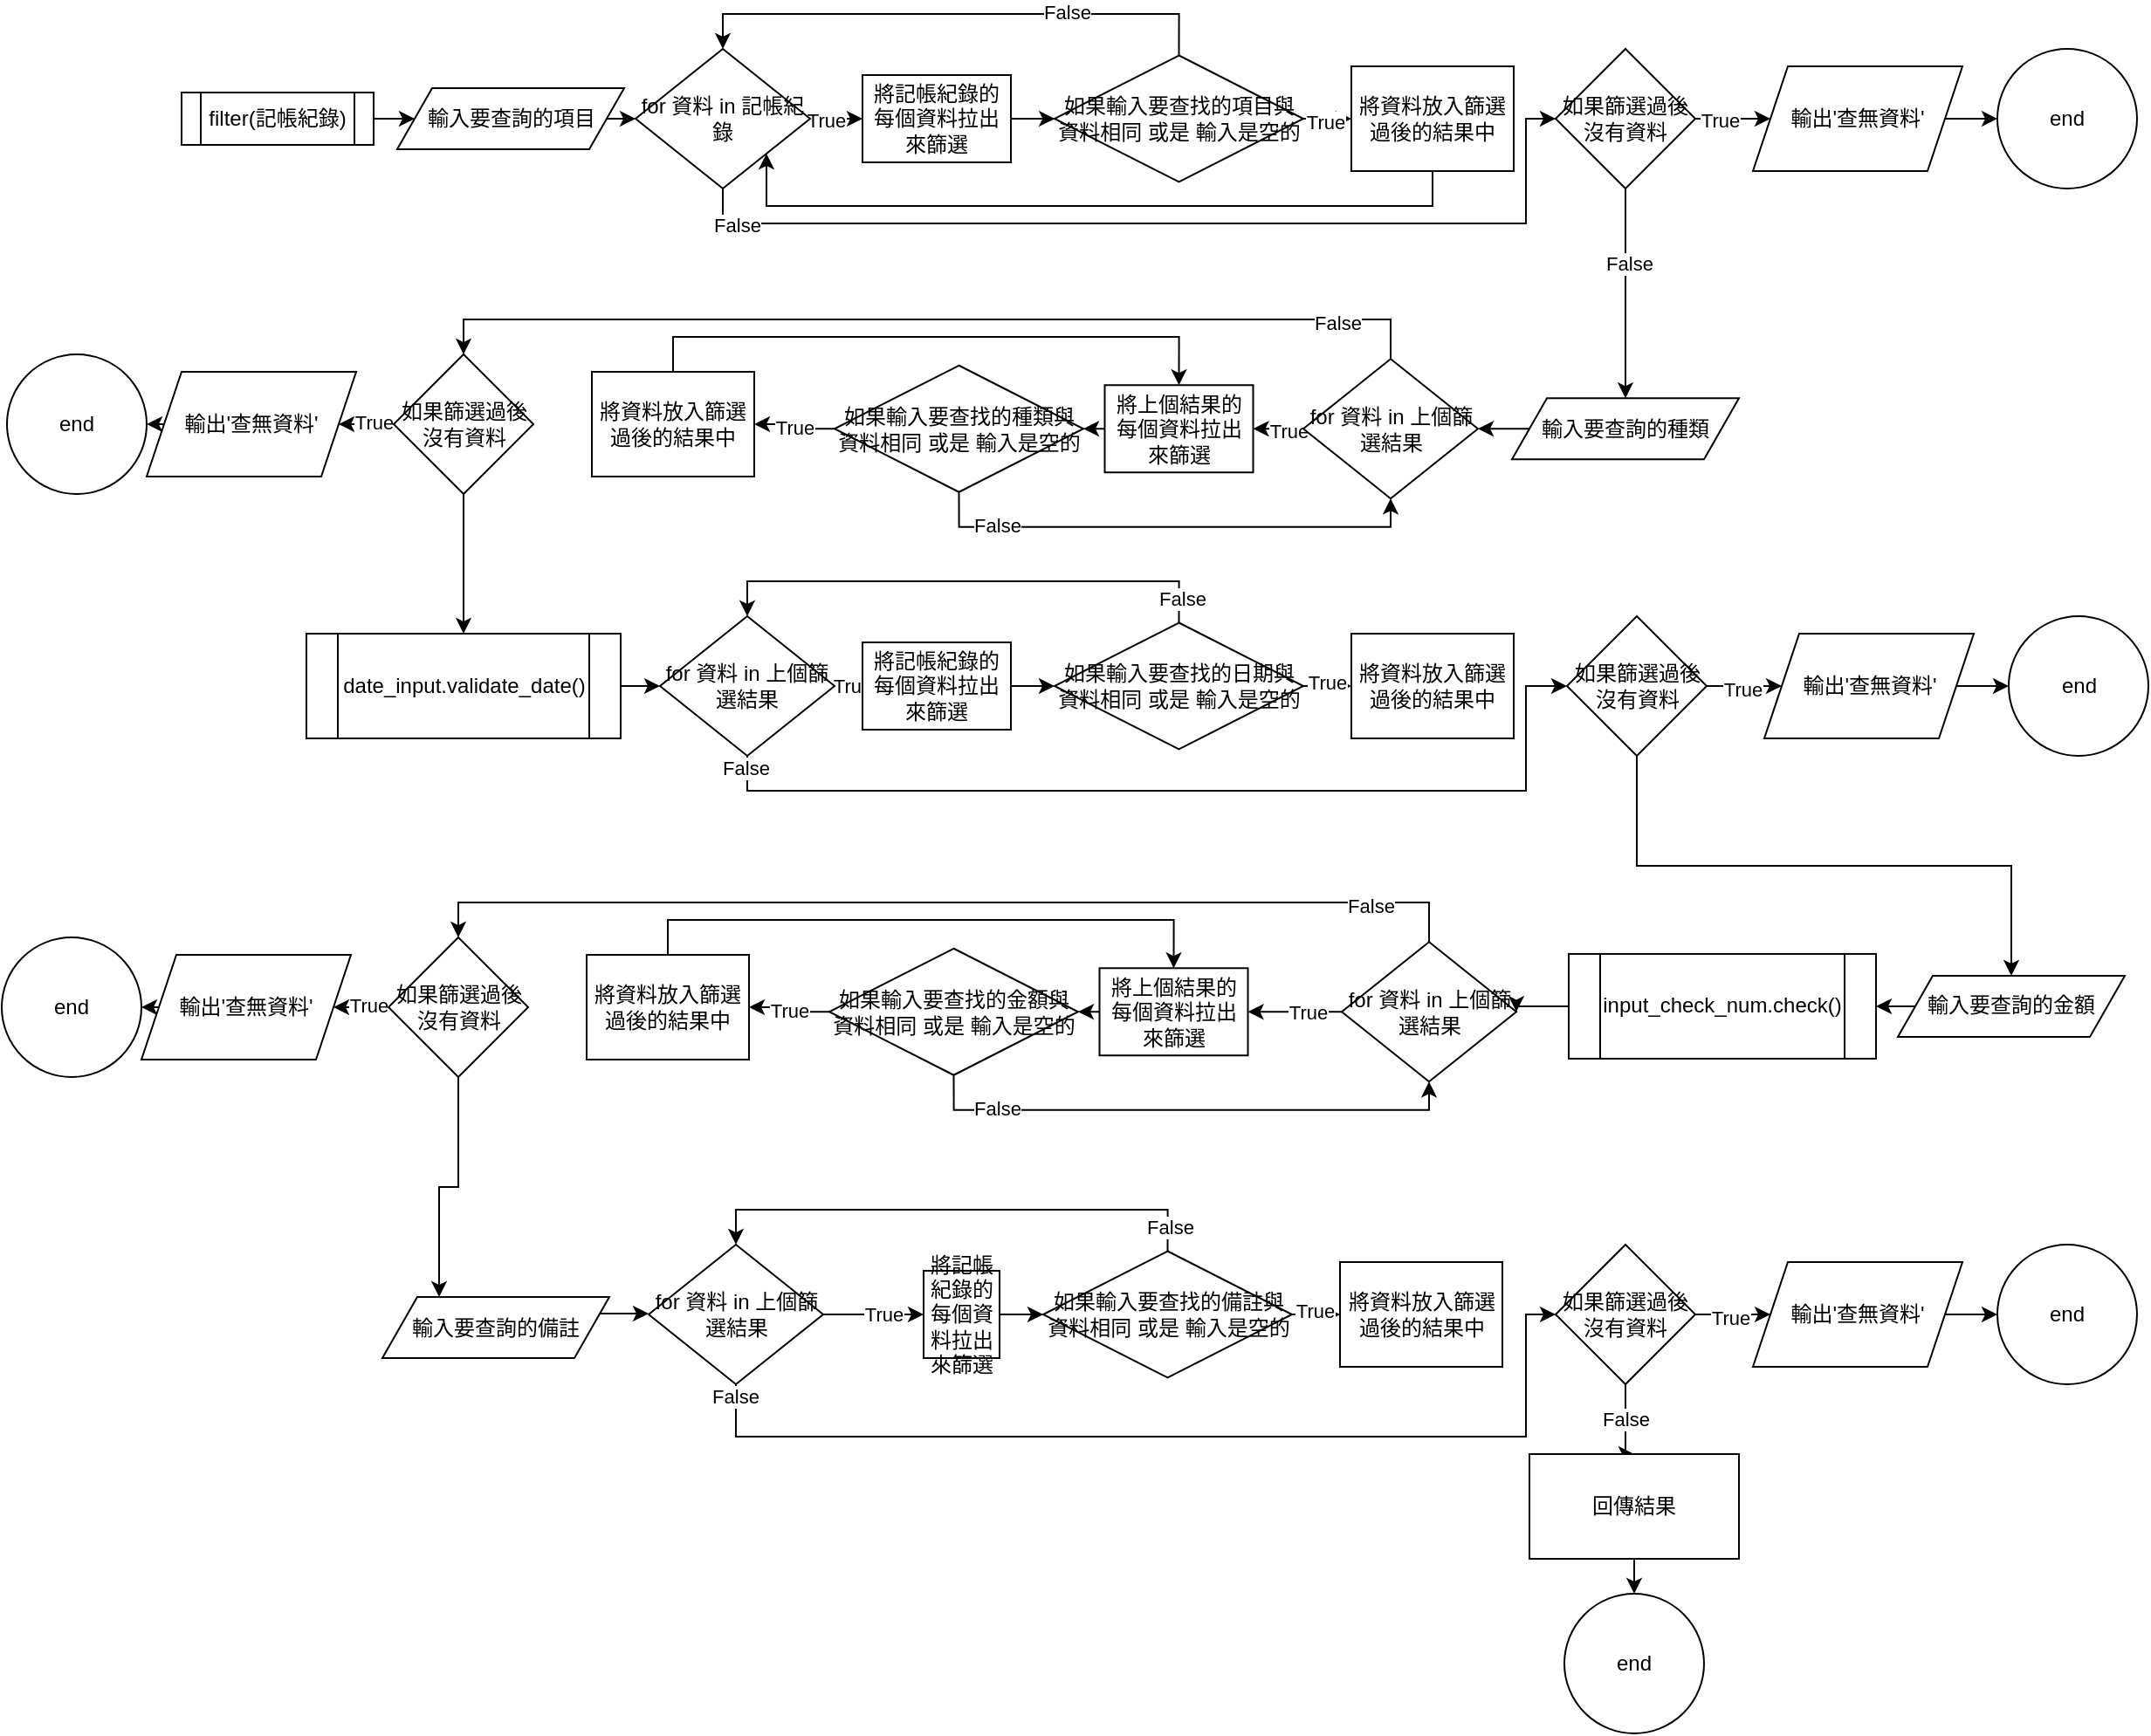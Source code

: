 <mxfile version="22.1.17" type="google">
  <diagram id="C5RBs43oDa-KdzZeNtuy" name="Page-1">
    <mxGraphModel grid="1" page="1" gridSize="10" guides="1" tooltips="1" connect="1" arrows="1" fold="1" pageScale="1" pageWidth="827" pageHeight="1169" math="0" shadow="0">
      <root>
        <mxCell id="WIyWlLk6GJQsqaUBKTNV-0" />
        <mxCell id="WIyWlLk6GJQsqaUBKTNV-1" parent="WIyWlLk6GJQsqaUBKTNV-0" />
        <mxCell id="7DHuiDKXyNgCOekrpri2-46" style="edgeStyle=orthogonalEdgeStyle;rounded=0;orthogonalLoop=1;jettySize=auto;html=1;exitX=1;exitY=0.5;exitDx=0;exitDy=0;entryX=0;entryY=0.5;entryDx=0;entryDy=0;" edge="1" parent="WIyWlLk6GJQsqaUBKTNV-1" source="7DHuiDKXyNgCOekrpri2-42" target="7DHuiDKXyNgCOekrpri2-45">
          <mxGeometry relative="1" as="geometry" />
        </mxCell>
        <mxCell id="7DHuiDKXyNgCOekrpri2-42" value="filter(記帳紀錄)" style="shape=process;whiteSpace=wrap;html=1;backgroundOutline=1;" vertex="1" parent="WIyWlLk6GJQsqaUBKTNV-1">
          <mxGeometry x="40" y="100" width="110" height="30" as="geometry" />
        </mxCell>
        <mxCell id="7DHuiDKXyNgCOekrpri2-86" style="edgeStyle=orthogonalEdgeStyle;rounded=0;orthogonalLoop=1;jettySize=auto;html=1;exitX=1;exitY=0.5;exitDx=0;exitDy=0;entryX=0;entryY=0.5;entryDx=0;entryDy=0;" edge="1" parent="WIyWlLk6GJQsqaUBKTNV-1" source="7DHuiDKXyNgCOekrpri2-45" target="7DHuiDKXyNgCOekrpri2-84">
          <mxGeometry relative="1" as="geometry" />
        </mxCell>
        <mxCell id="7DHuiDKXyNgCOekrpri2-45" value="輸入要查詢的項目" style="shape=parallelogram;perimeter=parallelogramPerimeter;whiteSpace=wrap;html=1;fixedSize=1;" vertex="1" parent="WIyWlLk6GJQsqaUBKTNV-1">
          <mxGeometry x="163.5" y="97.5" width="130" height="35" as="geometry" />
        </mxCell>
        <mxCell id="7DHuiDKXyNgCOekrpri2-52" value="" style="edgeStyle=orthogonalEdgeStyle;rounded=0;orthogonalLoop=1;jettySize=auto;html=1;" edge="1" parent="WIyWlLk6GJQsqaUBKTNV-1" source="7DHuiDKXyNgCOekrpri2-47" target="7DHuiDKXyNgCOekrpri2-51">
          <mxGeometry relative="1" as="geometry" />
        </mxCell>
        <mxCell id="7DHuiDKXyNgCOekrpri2-47" value="將記帳紀錄的每個資料拉出來篩選" style="rounded=0;whiteSpace=wrap;html=1;" vertex="1" parent="WIyWlLk6GJQsqaUBKTNV-1">
          <mxGeometry x="430" y="90" width="85" height="50" as="geometry" />
        </mxCell>
        <mxCell id="7DHuiDKXyNgCOekrpri2-54" value="" style="edgeStyle=orthogonalEdgeStyle;rounded=0;orthogonalLoop=1;jettySize=auto;html=1;" edge="1" parent="WIyWlLk6GJQsqaUBKTNV-1" source="7DHuiDKXyNgCOekrpri2-51" target="7DHuiDKXyNgCOekrpri2-53">
          <mxGeometry relative="1" as="geometry" />
        </mxCell>
        <mxCell id="7DHuiDKXyNgCOekrpri2-55" value="True" style="edgeLabel;html=1;align=center;verticalAlign=middle;resizable=0;points=[];" connectable="0" vertex="1" parent="7DHuiDKXyNgCOekrpri2-54">
          <mxGeometry x="-0.187" y="-2" relative="1" as="geometry">
            <mxPoint x="1" as="offset" />
          </mxGeometry>
        </mxCell>
        <mxCell id="7DHuiDKXyNgCOekrpri2-64" style="edgeStyle=orthogonalEdgeStyle;rounded=0;orthogonalLoop=1;jettySize=auto;html=1;exitX=0.5;exitY=0;exitDx=0;exitDy=0;entryX=0.5;entryY=0;entryDx=0;entryDy=0;" edge="1" parent="WIyWlLk6GJQsqaUBKTNV-1" source="7DHuiDKXyNgCOekrpri2-51" target="7DHuiDKXyNgCOekrpri2-84">
          <mxGeometry relative="1" as="geometry" />
        </mxCell>
        <mxCell id="7DHuiDKXyNgCOekrpri2-65" value="False" style="edgeLabel;html=1;align=center;verticalAlign=middle;resizable=0;points=[];" connectable="0" vertex="1" parent="7DHuiDKXyNgCOekrpri2-64">
          <mxGeometry x="-0.423" y="-1" relative="1" as="geometry">
            <mxPoint as="offset" />
          </mxGeometry>
        </mxCell>
        <mxCell id="7DHuiDKXyNgCOekrpri2-51" value="如果輸入要查找的項目與資料相同 或是 輸入是空的" style="rhombus;whiteSpace=wrap;html=1;rounded=0;" vertex="1" parent="WIyWlLk6GJQsqaUBKTNV-1">
          <mxGeometry x="540" y="78.75" width="142.5" height="72.5" as="geometry" />
        </mxCell>
        <mxCell id="7DHuiDKXyNgCOekrpri2-85" style="edgeStyle=orthogonalEdgeStyle;rounded=0;orthogonalLoop=1;jettySize=auto;html=1;exitX=0.5;exitY=1;exitDx=0;exitDy=0;entryX=1;entryY=1;entryDx=0;entryDy=0;" edge="1" parent="WIyWlLk6GJQsqaUBKTNV-1" source="7DHuiDKXyNgCOekrpri2-53" target="7DHuiDKXyNgCOekrpri2-84">
          <mxGeometry relative="1" as="geometry">
            <Array as="points">
              <mxPoint x="757" y="165" />
              <mxPoint x="375" y="165" />
            </Array>
          </mxGeometry>
        </mxCell>
        <mxCell id="7DHuiDKXyNgCOekrpri2-53" value="將資料放入篩選過後的結果中" style="whiteSpace=wrap;html=1;rounded=0;" vertex="1" parent="WIyWlLk6GJQsqaUBKTNV-1">
          <mxGeometry x="710" y="85" width="93" height="60" as="geometry" />
        </mxCell>
        <mxCell id="7DHuiDKXyNgCOekrpri2-62" style="edgeStyle=orthogonalEdgeStyle;rounded=0;orthogonalLoop=1;jettySize=auto;html=1;exitX=1;exitY=0.5;exitDx=0;exitDy=0;entryX=0;entryY=0.5;entryDx=0;entryDy=0;" edge="1" parent="WIyWlLk6GJQsqaUBKTNV-1" source="7DHuiDKXyNgCOekrpri2-57" target="7DHuiDKXyNgCOekrpri2-59">
          <mxGeometry relative="1" as="geometry" />
        </mxCell>
        <mxCell id="7DHuiDKXyNgCOekrpri2-63" value="True" style="edgeLabel;html=1;align=center;verticalAlign=middle;resizable=0;points=[];" connectable="0" vertex="1" parent="7DHuiDKXyNgCOekrpri2-62">
          <mxGeometry x="-0.094" y="1" relative="1" as="geometry">
            <mxPoint as="offset" />
          </mxGeometry>
        </mxCell>
        <mxCell id="7DHuiDKXyNgCOekrpri2-69" style="edgeStyle=orthogonalEdgeStyle;rounded=0;orthogonalLoop=1;jettySize=auto;html=1;exitX=0.5;exitY=1;exitDx=0;exitDy=0;entryX=0.5;entryY=0;entryDx=0;entryDy=0;" edge="1" parent="WIyWlLk6GJQsqaUBKTNV-1" source="7DHuiDKXyNgCOekrpri2-57" target="7DHuiDKXyNgCOekrpri2-68">
          <mxGeometry relative="1" as="geometry" />
        </mxCell>
        <mxCell id="7DHuiDKXyNgCOekrpri2-70" value="False" style="edgeLabel;html=1;align=center;verticalAlign=middle;resizable=0;points=[];" connectable="0" vertex="1" parent="7DHuiDKXyNgCOekrpri2-69">
          <mxGeometry x="-0.284" y="2" relative="1" as="geometry">
            <mxPoint as="offset" />
          </mxGeometry>
        </mxCell>
        <mxCell id="7DHuiDKXyNgCOekrpri2-57" value="如果篩選過後沒有資料" style="rhombus;whiteSpace=wrap;html=1;rounded=0;" vertex="1" parent="WIyWlLk6GJQsqaUBKTNV-1">
          <mxGeometry x="827" y="75" width="80" height="80" as="geometry" />
        </mxCell>
        <mxCell id="7DHuiDKXyNgCOekrpri2-67" value="" style="edgeStyle=orthogonalEdgeStyle;rounded=0;orthogonalLoop=1;jettySize=auto;html=1;" edge="1" parent="WIyWlLk6GJQsqaUBKTNV-1" source="7DHuiDKXyNgCOekrpri2-59" target="7DHuiDKXyNgCOekrpri2-66">
          <mxGeometry relative="1" as="geometry" />
        </mxCell>
        <mxCell id="7DHuiDKXyNgCOekrpri2-59" value="輸出&#39;查無資料&#39;" style="shape=parallelogram;perimeter=parallelogramPerimeter;whiteSpace=wrap;html=1;fixedSize=1;" vertex="1" parent="WIyWlLk6GJQsqaUBKTNV-1">
          <mxGeometry x="940" y="85" width="120" height="60" as="geometry" />
        </mxCell>
        <mxCell id="7DHuiDKXyNgCOekrpri2-66" value="end" style="ellipse;whiteSpace=wrap;html=1;" vertex="1" parent="WIyWlLk6GJQsqaUBKTNV-1">
          <mxGeometry x="1080" y="75" width="80" height="80" as="geometry" />
        </mxCell>
        <mxCell id="7DHuiDKXyNgCOekrpri2-89" style="edgeStyle=orthogonalEdgeStyle;rounded=0;orthogonalLoop=1;jettySize=auto;html=1;exitX=0;exitY=0.5;exitDx=0;exitDy=0;entryX=1;entryY=0.5;entryDx=0;entryDy=0;" edge="1" parent="WIyWlLk6GJQsqaUBKTNV-1" source="7DHuiDKXyNgCOekrpri2-68" target="7DHuiDKXyNgCOekrpri2-88">
          <mxGeometry relative="1" as="geometry" />
        </mxCell>
        <mxCell id="7DHuiDKXyNgCOekrpri2-68" value="輸入要查詢的種類" style="shape=parallelogram;perimeter=parallelogramPerimeter;whiteSpace=wrap;html=1;fixedSize=1;" vertex="1" parent="WIyWlLk6GJQsqaUBKTNV-1">
          <mxGeometry x="802" y="275.13" width="130" height="35" as="geometry" />
        </mxCell>
        <mxCell id="7DHuiDKXyNgCOekrpri2-76" style="edgeStyle=orthogonalEdgeStyle;rounded=0;orthogonalLoop=1;jettySize=auto;html=1;exitX=0;exitY=0.5;exitDx=0;exitDy=0;entryX=1;entryY=0.5;entryDx=0;entryDy=0;" edge="1" parent="WIyWlLk6GJQsqaUBKTNV-1" source="7DHuiDKXyNgCOekrpri2-71" target="7DHuiDKXyNgCOekrpri2-75">
          <mxGeometry relative="1" as="geometry" />
        </mxCell>
        <mxCell id="7DHuiDKXyNgCOekrpri2-71" value="將上個結果的每個資料拉出來篩選" style="rounded=0;whiteSpace=wrap;html=1;" vertex="1" parent="WIyWlLk6GJQsqaUBKTNV-1">
          <mxGeometry x="568.75" y="267.63" width="85" height="50" as="geometry" />
        </mxCell>
        <mxCell id="7DHuiDKXyNgCOekrpri2-77" style="edgeStyle=orthogonalEdgeStyle;rounded=0;orthogonalLoop=1;jettySize=auto;html=1;exitX=0.5;exitY=1;exitDx=0;exitDy=0;entryX=0.5;entryY=1;entryDx=0;entryDy=0;" edge="1" parent="WIyWlLk6GJQsqaUBKTNV-1" source="7DHuiDKXyNgCOekrpri2-75" target="7DHuiDKXyNgCOekrpri2-88">
          <mxGeometry relative="1" as="geometry" />
        </mxCell>
        <mxCell id="7DHuiDKXyNgCOekrpri2-78" value="False" style="edgeLabel;html=1;align=center;verticalAlign=middle;resizable=0;points=[];" connectable="0" vertex="1" parent="7DHuiDKXyNgCOekrpri2-77">
          <mxGeometry x="-0.712" y="1" relative="1" as="geometry">
            <mxPoint as="offset" />
          </mxGeometry>
        </mxCell>
        <mxCell id="7DHuiDKXyNgCOekrpri2-80" style="edgeStyle=orthogonalEdgeStyle;rounded=0;orthogonalLoop=1;jettySize=auto;html=1;exitX=0;exitY=0.5;exitDx=0;exitDy=0;entryX=1;entryY=0.5;entryDx=0;entryDy=0;" edge="1" parent="WIyWlLk6GJQsqaUBKTNV-1" source="7DHuiDKXyNgCOekrpri2-75" target="7DHuiDKXyNgCOekrpri2-79">
          <mxGeometry relative="1" as="geometry" />
        </mxCell>
        <mxCell id="7DHuiDKXyNgCOekrpri2-81" value="True" style="edgeLabel;html=1;align=center;verticalAlign=middle;resizable=0;points=[];" connectable="0" vertex="1" parent="7DHuiDKXyNgCOekrpri2-80">
          <mxGeometry x="0.04" y="2" relative="1" as="geometry">
            <mxPoint as="offset" />
          </mxGeometry>
        </mxCell>
        <mxCell id="7DHuiDKXyNgCOekrpri2-75" value="如果輸入要查找的種類與資料相同 或是 輸入是空的" style="rhombus;whiteSpace=wrap;html=1;rounded=0;" vertex="1" parent="WIyWlLk6GJQsqaUBKTNV-1">
          <mxGeometry x="414" y="256.38" width="142.5" height="72.5" as="geometry" />
        </mxCell>
        <mxCell id="7DHuiDKXyNgCOekrpri2-82" style="edgeStyle=orthogonalEdgeStyle;rounded=0;orthogonalLoop=1;jettySize=auto;html=1;exitX=0.5;exitY=0;exitDx=0;exitDy=0;entryX=0.5;entryY=0;entryDx=0;entryDy=0;" edge="1" parent="WIyWlLk6GJQsqaUBKTNV-1" source="7DHuiDKXyNgCOekrpri2-79" target="7DHuiDKXyNgCOekrpri2-71">
          <mxGeometry relative="1" as="geometry" />
        </mxCell>
        <mxCell id="7DHuiDKXyNgCOekrpri2-79" value="將資料放入篩選過後的結果中" style="whiteSpace=wrap;html=1;rounded=0;" vertex="1" parent="WIyWlLk6GJQsqaUBKTNV-1">
          <mxGeometry x="275" y="260" width="93" height="60" as="geometry" />
        </mxCell>
        <mxCell id="7DHuiDKXyNgCOekrpri2-87" style="edgeStyle=orthogonalEdgeStyle;rounded=0;orthogonalLoop=1;jettySize=auto;html=1;exitX=1;exitY=0.5;exitDx=0;exitDy=0;entryX=0;entryY=0.5;entryDx=0;entryDy=0;" edge="1" parent="WIyWlLk6GJQsqaUBKTNV-1" source="7DHuiDKXyNgCOekrpri2-84" target="7DHuiDKXyNgCOekrpri2-47">
          <mxGeometry relative="1" as="geometry" />
        </mxCell>
        <mxCell id="7DHuiDKXyNgCOekrpri2-99" value="True" style="edgeLabel;html=1;align=center;verticalAlign=middle;resizable=0;points=[];" connectable="0" vertex="1" parent="7DHuiDKXyNgCOekrpri2-87">
          <mxGeometry x="-0.396" y="-1" relative="1" as="geometry">
            <mxPoint as="offset" />
          </mxGeometry>
        </mxCell>
        <mxCell id="7DHuiDKXyNgCOekrpri2-101" style="edgeStyle=orthogonalEdgeStyle;rounded=0;orthogonalLoop=1;jettySize=auto;html=1;exitX=0.5;exitY=1;exitDx=0;exitDy=0;entryX=0;entryY=0.5;entryDx=0;entryDy=0;" edge="1" parent="WIyWlLk6GJQsqaUBKTNV-1" source="7DHuiDKXyNgCOekrpri2-84" target="7DHuiDKXyNgCOekrpri2-57">
          <mxGeometry relative="1" as="geometry">
            <Array as="points">
              <mxPoint x="350" y="175" />
              <mxPoint x="810" y="175" />
              <mxPoint x="810" y="115" />
            </Array>
          </mxGeometry>
        </mxCell>
        <mxCell id="7DHuiDKXyNgCOekrpri2-102" value="False" style="edgeLabel;html=1;align=center;verticalAlign=middle;resizable=0;points=[];" connectable="0" vertex="1" parent="7DHuiDKXyNgCOekrpri2-101">
          <mxGeometry x="-0.899" y="-1" relative="1" as="geometry">
            <mxPoint as="offset" />
          </mxGeometry>
        </mxCell>
        <mxCell id="7DHuiDKXyNgCOekrpri2-84" value="for 資料 in 記帳紀錄" style="rhombus;whiteSpace=wrap;html=1;" vertex="1" parent="WIyWlLk6GJQsqaUBKTNV-1">
          <mxGeometry x="300" y="75" width="100" height="80" as="geometry" />
        </mxCell>
        <mxCell id="7DHuiDKXyNgCOekrpri2-90" style="edgeStyle=orthogonalEdgeStyle;rounded=0;orthogonalLoop=1;jettySize=auto;html=1;exitX=0;exitY=0.5;exitDx=0;exitDy=0;entryX=1;entryY=0.5;entryDx=0;entryDy=0;" edge="1" parent="WIyWlLk6GJQsqaUBKTNV-1" source="7DHuiDKXyNgCOekrpri2-88" target="7DHuiDKXyNgCOekrpri2-71">
          <mxGeometry relative="1" as="geometry" />
        </mxCell>
        <mxCell id="7DHuiDKXyNgCOekrpri2-105" value="True" style="edgeLabel;html=1;align=center;verticalAlign=middle;resizable=0;points=[];" connectable="0" vertex="1" parent="7DHuiDKXyNgCOekrpri2-90">
          <mxGeometry x="-0.35" y="1" relative="1" as="geometry">
            <mxPoint x="1" as="offset" />
          </mxGeometry>
        </mxCell>
        <mxCell id="7DHuiDKXyNgCOekrpri2-106" style="edgeStyle=orthogonalEdgeStyle;rounded=0;orthogonalLoop=1;jettySize=auto;html=1;exitX=0.5;exitY=0;exitDx=0;exitDy=0;entryX=0.5;entryY=0;entryDx=0;entryDy=0;" edge="1" parent="WIyWlLk6GJQsqaUBKTNV-1" source="7DHuiDKXyNgCOekrpri2-88" target="7DHuiDKXyNgCOekrpri2-94">
          <mxGeometry relative="1" as="geometry" />
        </mxCell>
        <mxCell id="7DHuiDKXyNgCOekrpri2-107" value="False" style="edgeLabel;html=1;align=center;verticalAlign=middle;resizable=0;points=[];" connectable="0" vertex="1" parent="7DHuiDKXyNgCOekrpri2-106">
          <mxGeometry x="-0.813" y="2" relative="1" as="geometry">
            <mxPoint as="offset" />
          </mxGeometry>
        </mxCell>
        <mxCell id="7DHuiDKXyNgCOekrpri2-88" value="for 資料 in 上個篩選結果" style="rhombus;whiteSpace=wrap;html=1;" vertex="1" parent="WIyWlLk6GJQsqaUBKTNV-1">
          <mxGeometry x="682.5" y="252.63" width="100" height="80" as="geometry" />
        </mxCell>
        <mxCell id="7DHuiDKXyNgCOekrpri2-92" value="end" style="ellipse;whiteSpace=wrap;html=1;" vertex="1" parent="WIyWlLk6GJQsqaUBKTNV-1">
          <mxGeometry x="-60" y="250" width="80" height="80" as="geometry" />
        </mxCell>
        <mxCell id="7DHuiDKXyNgCOekrpri2-97" style="edgeStyle=orthogonalEdgeStyle;rounded=0;orthogonalLoop=1;jettySize=auto;html=1;exitX=0;exitY=0.5;exitDx=0;exitDy=0;entryX=1;entryY=0.5;entryDx=0;entryDy=0;" edge="1" parent="WIyWlLk6GJQsqaUBKTNV-1" source="7DHuiDKXyNgCOekrpri2-93" target="7DHuiDKXyNgCOekrpri2-92">
          <mxGeometry relative="1" as="geometry" />
        </mxCell>
        <mxCell id="7DHuiDKXyNgCOekrpri2-93" value="輸出&#39;查無資料&#39;" style="shape=parallelogram;perimeter=parallelogramPerimeter;whiteSpace=wrap;html=1;fixedSize=1;" vertex="1" parent="WIyWlLk6GJQsqaUBKTNV-1">
          <mxGeometry x="20" y="260" width="120" height="60" as="geometry" />
        </mxCell>
        <mxCell id="7DHuiDKXyNgCOekrpri2-96" style="edgeStyle=orthogonalEdgeStyle;rounded=0;orthogonalLoop=1;jettySize=auto;html=1;exitX=0;exitY=0.5;exitDx=0;exitDy=0;entryX=1;entryY=0.5;entryDx=0;entryDy=0;" edge="1" parent="WIyWlLk6GJQsqaUBKTNV-1" source="7DHuiDKXyNgCOekrpri2-94" target="7DHuiDKXyNgCOekrpri2-93">
          <mxGeometry relative="1" as="geometry" />
        </mxCell>
        <mxCell id="7DHuiDKXyNgCOekrpri2-98" value="True" style="edgeLabel;html=1;align=center;verticalAlign=middle;resizable=0;points=[];" connectable="0" vertex="1" parent="7DHuiDKXyNgCOekrpri2-96">
          <mxGeometry x="-0.25" y="-1" relative="1" as="geometry">
            <mxPoint as="offset" />
          </mxGeometry>
        </mxCell>
        <mxCell id="7DHuiDKXyNgCOekrpri2-136" style="edgeStyle=orthogonalEdgeStyle;rounded=0;orthogonalLoop=1;jettySize=auto;html=1;exitX=0.5;exitY=1;exitDx=0;exitDy=0;entryX=0.5;entryY=0;entryDx=0;entryDy=0;" edge="1" parent="WIyWlLk6GJQsqaUBKTNV-1" source="7DHuiDKXyNgCOekrpri2-94" target="7DHuiDKXyNgCOekrpri2-135">
          <mxGeometry relative="1" as="geometry" />
        </mxCell>
        <mxCell id="7DHuiDKXyNgCOekrpri2-94" value="如果篩選過後沒有資料" style="rhombus;whiteSpace=wrap;html=1;rounded=0;" vertex="1" parent="WIyWlLk6GJQsqaUBKTNV-1">
          <mxGeometry x="161.5" y="250" width="80" height="80" as="geometry" />
        </mxCell>
        <mxCell id="7DHuiDKXyNgCOekrpri2-115" style="edgeStyle=orthogonalEdgeStyle;rounded=0;orthogonalLoop=1;jettySize=auto;html=1;exitX=1;exitY=0.5;exitDx=0;exitDy=0;entryX=0;entryY=0.5;entryDx=0;entryDy=0;" edge="1" parent="WIyWlLk6GJQsqaUBKTNV-1" source="7DHuiDKXyNgCOekrpri2-109" target="7DHuiDKXyNgCOekrpri2-110">
          <mxGeometry relative="1" as="geometry" />
        </mxCell>
        <mxCell id="7DHuiDKXyNgCOekrpri2-132" value="True" style="edgeLabel;html=1;align=center;verticalAlign=middle;resizable=0;points=[];" connectable="0" vertex="1" parent="7DHuiDKXyNgCOekrpri2-115">
          <mxGeometry x="0.188" y="1" relative="1" as="geometry">
            <mxPoint y="1" as="offset" />
          </mxGeometry>
        </mxCell>
        <mxCell id="7DHuiDKXyNgCOekrpri2-129" style="edgeStyle=orthogonalEdgeStyle;rounded=0;orthogonalLoop=1;jettySize=auto;html=1;exitX=0.5;exitY=1;exitDx=0;exitDy=0;entryX=0;entryY=0.5;entryDx=0;entryDy=0;" edge="1" parent="WIyWlLk6GJQsqaUBKTNV-1" source="7DHuiDKXyNgCOekrpri2-109" target="7DHuiDKXyNgCOekrpri2-118">
          <mxGeometry relative="1" as="geometry">
            <Array as="points">
              <mxPoint x="364" y="500" />
              <mxPoint x="810" y="500" />
              <mxPoint x="810" y="440" />
            </Array>
          </mxGeometry>
        </mxCell>
        <mxCell id="7DHuiDKXyNgCOekrpri2-133" value="False" style="edgeLabel;html=1;align=center;verticalAlign=middle;resizable=0;points=[];" connectable="0" vertex="1" parent="7DHuiDKXyNgCOekrpri2-129">
          <mxGeometry x="-0.98" y="-1" relative="1" as="geometry">
            <mxPoint y="1" as="offset" />
          </mxGeometry>
        </mxCell>
        <mxCell id="7DHuiDKXyNgCOekrpri2-109" value="for 資料 in 上個篩選結果" style="rhombus;whiteSpace=wrap;html=1;" vertex="1" parent="WIyWlLk6GJQsqaUBKTNV-1">
          <mxGeometry x="314" y="400" width="100" height="80" as="geometry" />
        </mxCell>
        <mxCell id="7DHuiDKXyNgCOekrpri2-116" style="edgeStyle=orthogonalEdgeStyle;rounded=0;orthogonalLoop=1;jettySize=auto;html=1;exitX=1;exitY=0.5;exitDx=0;exitDy=0;entryX=0;entryY=0.5;entryDx=0;entryDy=0;" edge="1" parent="WIyWlLk6GJQsqaUBKTNV-1" source="7DHuiDKXyNgCOekrpri2-110" target="7DHuiDKXyNgCOekrpri2-111">
          <mxGeometry relative="1" as="geometry" />
        </mxCell>
        <mxCell id="7DHuiDKXyNgCOekrpri2-110" value="將記帳紀錄的每個資料拉出來篩選" style="rounded=0;whiteSpace=wrap;html=1;" vertex="1" parent="WIyWlLk6GJQsqaUBKTNV-1">
          <mxGeometry x="430" y="415" width="85" height="50" as="geometry" />
        </mxCell>
        <mxCell id="7DHuiDKXyNgCOekrpri2-117" style="edgeStyle=orthogonalEdgeStyle;rounded=0;orthogonalLoop=1;jettySize=auto;html=1;exitX=1;exitY=0.5;exitDx=0;exitDy=0;entryX=0;entryY=0.5;entryDx=0;entryDy=0;" edge="1" parent="WIyWlLk6GJQsqaUBKTNV-1" source="7DHuiDKXyNgCOekrpri2-111" target="7DHuiDKXyNgCOekrpri2-112">
          <mxGeometry relative="1" as="geometry" />
        </mxCell>
        <mxCell id="7DHuiDKXyNgCOekrpri2-131" value="True" style="edgeLabel;html=1;align=center;verticalAlign=middle;resizable=0;points=[];" connectable="0" vertex="1" parent="7DHuiDKXyNgCOekrpri2-117">
          <mxGeometry x="-0.054" y="3" relative="1" as="geometry">
            <mxPoint y="1" as="offset" />
          </mxGeometry>
        </mxCell>
        <mxCell id="7DHuiDKXyNgCOekrpri2-130" style="edgeStyle=orthogonalEdgeStyle;rounded=0;orthogonalLoop=1;jettySize=auto;html=1;exitX=0.5;exitY=0;exitDx=0;exitDy=0;entryX=0.5;entryY=0;entryDx=0;entryDy=0;" edge="1" parent="WIyWlLk6GJQsqaUBKTNV-1" source="7DHuiDKXyNgCOekrpri2-111" target="7DHuiDKXyNgCOekrpri2-109">
          <mxGeometry relative="1" as="geometry" />
        </mxCell>
        <mxCell id="7DHuiDKXyNgCOekrpri2-134" value="False" style="edgeLabel;html=1;align=center;verticalAlign=middle;resizable=0;points=[];" connectable="0" vertex="1" parent="7DHuiDKXyNgCOekrpri2-130">
          <mxGeometry x="-0.902" y="-1" relative="1" as="geometry">
            <mxPoint as="offset" />
          </mxGeometry>
        </mxCell>
        <mxCell id="7DHuiDKXyNgCOekrpri2-111" value="如果輸入要查找的日期與資料相同 或是 輸入是空的" style="rhombus;whiteSpace=wrap;html=1;rounded=0;" vertex="1" parent="WIyWlLk6GJQsqaUBKTNV-1">
          <mxGeometry x="540" y="403.75" width="142.5" height="72.5" as="geometry" />
        </mxCell>
        <mxCell id="7DHuiDKXyNgCOekrpri2-112" value="將資料放入篩選過後的結果中" style="whiteSpace=wrap;html=1;rounded=0;" vertex="1" parent="WIyWlLk6GJQsqaUBKTNV-1">
          <mxGeometry x="710" y="410" width="93" height="60" as="geometry" />
        </mxCell>
        <mxCell id="7DHuiDKXyNgCOekrpri2-122" style="edgeStyle=orthogonalEdgeStyle;rounded=0;orthogonalLoop=1;jettySize=auto;html=1;exitX=1;exitY=0.5;exitDx=0;exitDy=0;entryX=0;entryY=0.5;entryDx=0;entryDy=0;" edge="1" parent="WIyWlLk6GJQsqaUBKTNV-1" source="7DHuiDKXyNgCOekrpri2-118" target="7DHuiDKXyNgCOekrpri2-119">
          <mxGeometry relative="1" as="geometry" />
        </mxCell>
        <mxCell id="7DHuiDKXyNgCOekrpri2-128" value="True" style="edgeLabel;html=1;align=center;verticalAlign=middle;resizable=0;points=[];" connectable="0" vertex="1" parent="7DHuiDKXyNgCOekrpri2-122">
          <mxGeometry x="-0.299" y="-2" relative="1" as="geometry">
            <mxPoint y="4" as="offset" />
          </mxGeometry>
        </mxCell>
        <mxCell id="7DHuiDKXyNgCOekrpri2-160" style="edgeStyle=orthogonalEdgeStyle;rounded=0;orthogonalLoop=1;jettySize=auto;html=1;exitX=0.5;exitY=1;exitDx=0;exitDy=0;entryX=0.5;entryY=0;entryDx=0;entryDy=0;" edge="1" parent="WIyWlLk6GJQsqaUBKTNV-1" source="7DHuiDKXyNgCOekrpri2-118" target="7DHuiDKXyNgCOekrpri2-139">
          <mxGeometry relative="1" as="geometry" />
        </mxCell>
        <mxCell id="7DHuiDKXyNgCOekrpri2-118" value="如果篩選過後沒有資料" style="rhombus;whiteSpace=wrap;html=1;rounded=0;" vertex="1" parent="WIyWlLk6GJQsqaUBKTNV-1">
          <mxGeometry x="833.5" y="400" width="80" height="80" as="geometry" />
        </mxCell>
        <mxCell id="7DHuiDKXyNgCOekrpri2-123" style="edgeStyle=orthogonalEdgeStyle;rounded=0;orthogonalLoop=1;jettySize=auto;html=1;exitX=1;exitY=0.5;exitDx=0;exitDy=0;entryX=0;entryY=0.5;entryDx=0;entryDy=0;" edge="1" parent="WIyWlLk6GJQsqaUBKTNV-1" source="7DHuiDKXyNgCOekrpri2-119" target="7DHuiDKXyNgCOekrpri2-120">
          <mxGeometry relative="1" as="geometry" />
        </mxCell>
        <mxCell id="7DHuiDKXyNgCOekrpri2-119" value="輸出&#39;查無資料&#39;" style="shape=parallelogram;perimeter=parallelogramPerimeter;whiteSpace=wrap;html=1;fixedSize=1;" vertex="1" parent="WIyWlLk6GJQsqaUBKTNV-1">
          <mxGeometry x="946.5" y="410" width="120" height="60" as="geometry" />
        </mxCell>
        <mxCell id="7DHuiDKXyNgCOekrpri2-120" value="end" style="ellipse;whiteSpace=wrap;html=1;" vertex="1" parent="WIyWlLk6GJQsqaUBKTNV-1">
          <mxGeometry x="1086.5" y="400" width="80" height="80" as="geometry" />
        </mxCell>
        <mxCell id="7DHuiDKXyNgCOekrpri2-137" style="edgeStyle=orthogonalEdgeStyle;rounded=0;orthogonalLoop=1;jettySize=auto;html=1;exitX=1;exitY=0.5;exitDx=0;exitDy=0;entryX=0;entryY=0.5;entryDx=0;entryDy=0;" edge="1" parent="WIyWlLk6GJQsqaUBKTNV-1" source="7DHuiDKXyNgCOekrpri2-135" target="7DHuiDKXyNgCOekrpri2-109">
          <mxGeometry relative="1" as="geometry" />
        </mxCell>
        <mxCell id="7DHuiDKXyNgCOekrpri2-135" value="date_input.validate_date()" style="shape=process;whiteSpace=wrap;html=1;backgroundOutline=1;" vertex="1" parent="WIyWlLk6GJQsqaUBKTNV-1">
          <mxGeometry x="111.5" y="410" width="180" height="60" as="geometry" />
        </mxCell>
        <mxCell id="7DHuiDKXyNgCOekrpri2-162" style="edgeStyle=orthogonalEdgeStyle;rounded=0;orthogonalLoop=1;jettySize=auto;html=1;exitX=0;exitY=0.5;exitDx=0;exitDy=0;entryX=1;entryY=0.5;entryDx=0;entryDy=0;" edge="1" parent="WIyWlLk6GJQsqaUBKTNV-1" source="7DHuiDKXyNgCOekrpri2-139" target="7DHuiDKXyNgCOekrpri2-161">
          <mxGeometry relative="1" as="geometry" />
        </mxCell>
        <mxCell id="7DHuiDKXyNgCOekrpri2-139" value="輸入要查詢的金額" style="shape=parallelogram;perimeter=parallelogramPerimeter;whiteSpace=wrap;html=1;fixedSize=1;" vertex="1" parent="WIyWlLk6GJQsqaUBKTNV-1">
          <mxGeometry x="1023" y="605.97" width="130" height="35" as="geometry" />
        </mxCell>
        <mxCell id="7DHuiDKXyNgCOekrpri2-140" style="edgeStyle=orthogonalEdgeStyle;rounded=0;orthogonalLoop=1;jettySize=auto;html=1;exitX=0;exitY=0.5;exitDx=0;exitDy=0;entryX=1;entryY=0.5;entryDx=0;entryDy=0;" edge="1" parent="WIyWlLk6GJQsqaUBKTNV-1" source="7DHuiDKXyNgCOekrpri2-141" target="7DHuiDKXyNgCOekrpri2-146">
          <mxGeometry relative="1" as="geometry" />
        </mxCell>
        <mxCell id="7DHuiDKXyNgCOekrpri2-141" value="將上個結果的每個資料拉出來篩選" style="rounded=0;whiteSpace=wrap;html=1;" vertex="1" parent="WIyWlLk6GJQsqaUBKTNV-1">
          <mxGeometry x="565.75" y="601.63" width="85" height="50" as="geometry" />
        </mxCell>
        <mxCell id="7DHuiDKXyNgCOekrpri2-142" style="edgeStyle=orthogonalEdgeStyle;rounded=0;orthogonalLoop=1;jettySize=auto;html=1;exitX=0.5;exitY=1;exitDx=0;exitDy=0;entryX=0.5;entryY=1;entryDx=0;entryDy=0;" edge="1" parent="WIyWlLk6GJQsqaUBKTNV-1" source="7DHuiDKXyNgCOekrpri2-146" target="7DHuiDKXyNgCOekrpri2-153">
          <mxGeometry relative="1" as="geometry">
            <mxPoint x="515" y="665.79" as="targetPoint" />
          </mxGeometry>
        </mxCell>
        <mxCell id="7DHuiDKXyNgCOekrpri2-143" value="False" style="edgeLabel;html=1;align=center;verticalAlign=middle;resizable=0;points=[];" connectable="0" vertex="1" parent="7DHuiDKXyNgCOekrpri2-142">
          <mxGeometry x="-0.712" y="1" relative="1" as="geometry">
            <mxPoint as="offset" />
          </mxGeometry>
        </mxCell>
        <mxCell id="7DHuiDKXyNgCOekrpri2-144" style="edgeStyle=orthogonalEdgeStyle;rounded=0;orthogonalLoop=1;jettySize=auto;html=1;exitX=0;exitY=0.5;exitDx=0;exitDy=0;entryX=1;entryY=0.5;entryDx=0;entryDy=0;" edge="1" parent="WIyWlLk6GJQsqaUBKTNV-1" source="7DHuiDKXyNgCOekrpri2-146" target="7DHuiDKXyNgCOekrpri2-148">
          <mxGeometry relative="1" as="geometry" />
        </mxCell>
        <mxCell id="7DHuiDKXyNgCOekrpri2-145" value="True" style="edgeLabel;html=1;align=center;verticalAlign=middle;resizable=0;points=[];" connectable="0" vertex="1" parent="7DHuiDKXyNgCOekrpri2-144">
          <mxGeometry x="0.04" y="2" relative="1" as="geometry">
            <mxPoint as="offset" />
          </mxGeometry>
        </mxCell>
        <mxCell id="7DHuiDKXyNgCOekrpri2-146" value="如果輸入要查找的金額與資料相同 或是 輸入是空的" style="rhombus;whiteSpace=wrap;html=1;rounded=0;" vertex="1" parent="WIyWlLk6GJQsqaUBKTNV-1">
          <mxGeometry x="411" y="590.38" width="142.5" height="72.5" as="geometry" />
        </mxCell>
        <mxCell id="7DHuiDKXyNgCOekrpri2-147" style="edgeStyle=orthogonalEdgeStyle;rounded=0;orthogonalLoop=1;jettySize=auto;html=1;exitX=0.5;exitY=0;exitDx=0;exitDy=0;entryX=0.5;entryY=0;entryDx=0;entryDy=0;" edge="1" parent="WIyWlLk6GJQsqaUBKTNV-1" source="7DHuiDKXyNgCOekrpri2-148" target="7DHuiDKXyNgCOekrpri2-141">
          <mxGeometry relative="1" as="geometry" />
        </mxCell>
        <mxCell id="7DHuiDKXyNgCOekrpri2-148" value="將資料放入篩選過後的結果中" style="whiteSpace=wrap;html=1;rounded=0;" vertex="1" parent="WIyWlLk6GJQsqaUBKTNV-1">
          <mxGeometry x="272" y="594" width="93" height="60" as="geometry" />
        </mxCell>
        <mxCell id="7DHuiDKXyNgCOekrpri2-149" style="edgeStyle=orthogonalEdgeStyle;rounded=0;orthogonalLoop=1;jettySize=auto;html=1;exitX=0;exitY=0.5;exitDx=0;exitDy=0;entryX=1;entryY=0.5;entryDx=0;entryDy=0;" edge="1" parent="WIyWlLk6GJQsqaUBKTNV-1" source="7DHuiDKXyNgCOekrpri2-153" target="7DHuiDKXyNgCOekrpri2-141">
          <mxGeometry relative="1" as="geometry">
            <mxPoint x="465" y="625.79" as="sourcePoint" />
          </mxGeometry>
        </mxCell>
        <mxCell id="7DHuiDKXyNgCOekrpri2-150" value="True" style="edgeLabel;html=1;align=center;verticalAlign=middle;resizable=0;points=[];" connectable="0" vertex="1" parent="7DHuiDKXyNgCOekrpri2-149">
          <mxGeometry x="-0.35" y="1" relative="1" as="geometry">
            <mxPoint x="-2" y="-1" as="offset" />
          </mxGeometry>
        </mxCell>
        <mxCell id="7DHuiDKXyNgCOekrpri2-151" style="edgeStyle=orthogonalEdgeStyle;rounded=0;orthogonalLoop=1;jettySize=auto;html=1;exitX=0.5;exitY=0;exitDx=0;exitDy=0;entryX=0.5;entryY=0;entryDx=0;entryDy=0;" edge="1" parent="WIyWlLk6GJQsqaUBKTNV-1" source="7DHuiDKXyNgCOekrpri2-153" target="7DHuiDKXyNgCOekrpri2-159">
          <mxGeometry relative="1" as="geometry">
            <mxPoint x="515" y="585.79" as="sourcePoint" />
          </mxGeometry>
        </mxCell>
        <mxCell id="7DHuiDKXyNgCOekrpri2-152" value="False" style="edgeLabel;html=1;align=center;verticalAlign=middle;resizable=0;points=[];" connectable="0" vertex="1" parent="7DHuiDKXyNgCOekrpri2-151">
          <mxGeometry x="-0.813" y="2" relative="1" as="geometry">
            <mxPoint as="offset" />
          </mxGeometry>
        </mxCell>
        <mxCell id="7DHuiDKXyNgCOekrpri2-153" value="for 資料 in 上個篩選結果" style="rhombus;whiteSpace=wrap;html=1;" vertex="1" parent="WIyWlLk6GJQsqaUBKTNV-1">
          <mxGeometry x="704.5" y="586.63" width="100" height="80" as="geometry" />
        </mxCell>
        <mxCell id="7DHuiDKXyNgCOekrpri2-154" value="end" style="ellipse;whiteSpace=wrap;html=1;" vertex="1" parent="WIyWlLk6GJQsqaUBKTNV-1">
          <mxGeometry x="-63" y="584" width="80" height="80" as="geometry" />
        </mxCell>
        <mxCell id="7DHuiDKXyNgCOekrpri2-155" style="edgeStyle=orthogonalEdgeStyle;rounded=0;orthogonalLoop=1;jettySize=auto;html=1;exitX=0;exitY=0.5;exitDx=0;exitDy=0;entryX=1;entryY=0.5;entryDx=0;entryDy=0;" edge="1" parent="WIyWlLk6GJQsqaUBKTNV-1" source="7DHuiDKXyNgCOekrpri2-156" target="7DHuiDKXyNgCOekrpri2-154">
          <mxGeometry relative="1" as="geometry" />
        </mxCell>
        <mxCell id="7DHuiDKXyNgCOekrpri2-156" value="輸出&#39;查無資料&#39;" style="shape=parallelogram;perimeter=parallelogramPerimeter;whiteSpace=wrap;html=1;fixedSize=1;" vertex="1" parent="WIyWlLk6GJQsqaUBKTNV-1">
          <mxGeometry x="17" y="594" width="120" height="60" as="geometry" />
        </mxCell>
        <mxCell id="7DHuiDKXyNgCOekrpri2-157" style="edgeStyle=orthogonalEdgeStyle;rounded=0;orthogonalLoop=1;jettySize=auto;html=1;exitX=0;exitY=0.5;exitDx=0;exitDy=0;entryX=1;entryY=0.5;entryDx=0;entryDy=0;" edge="1" parent="WIyWlLk6GJQsqaUBKTNV-1" source="7DHuiDKXyNgCOekrpri2-159" target="7DHuiDKXyNgCOekrpri2-156">
          <mxGeometry relative="1" as="geometry" />
        </mxCell>
        <mxCell id="7DHuiDKXyNgCOekrpri2-158" value="True" style="edgeLabel;html=1;align=center;verticalAlign=middle;resizable=0;points=[];" connectable="0" vertex="1" parent="7DHuiDKXyNgCOekrpri2-157">
          <mxGeometry x="-0.25" y="-1" relative="1" as="geometry">
            <mxPoint as="offset" />
          </mxGeometry>
        </mxCell>
        <mxCell id="7DHuiDKXyNgCOekrpri2-187" style="edgeStyle=orthogonalEdgeStyle;rounded=0;orthogonalLoop=1;jettySize=auto;html=1;exitX=0.5;exitY=1;exitDx=0;exitDy=0;entryX=0.25;entryY=0;entryDx=0;entryDy=0;" edge="1" parent="WIyWlLk6GJQsqaUBKTNV-1" source="7DHuiDKXyNgCOekrpri2-159" target="7DHuiDKXyNgCOekrpri2-186">
          <mxGeometry relative="1" as="geometry" />
        </mxCell>
        <mxCell id="7DHuiDKXyNgCOekrpri2-159" value="如果篩選過後沒有資料" style="rhombus;whiteSpace=wrap;html=1;rounded=0;" vertex="1" parent="WIyWlLk6GJQsqaUBKTNV-1">
          <mxGeometry x="158.5" y="584" width="80" height="80" as="geometry" />
        </mxCell>
        <mxCell id="7DHuiDKXyNgCOekrpri2-163" style="edgeStyle=orthogonalEdgeStyle;rounded=0;orthogonalLoop=1;jettySize=auto;html=1;exitX=0;exitY=0.5;exitDx=0;exitDy=0;entryX=1;entryY=0.5;entryDx=0;entryDy=0;" edge="1" parent="WIyWlLk6GJQsqaUBKTNV-1" source="7DHuiDKXyNgCOekrpri2-161" target="7DHuiDKXyNgCOekrpri2-153">
          <mxGeometry relative="1" as="geometry" />
        </mxCell>
        <mxCell id="7DHuiDKXyNgCOekrpri2-161" value="input_check_num.check()" style="shape=process;whiteSpace=wrap;html=1;backgroundOutline=1;" vertex="1" parent="WIyWlLk6GJQsqaUBKTNV-1">
          <mxGeometry x="834.5" y="593.47" width="176" height="60" as="geometry" />
        </mxCell>
        <mxCell id="7DHuiDKXyNgCOekrpri2-164" style="edgeStyle=orthogonalEdgeStyle;rounded=0;orthogonalLoop=1;jettySize=auto;html=1;exitX=1;exitY=0.5;exitDx=0;exitDy=0;entryX=0;entryY=0.5;entryDx=0;entryDy=0;" edge="1" parent="WIyWlLk6GJQsqaUBKTNV-1" source="7DHuiDKXyNgCOekrpri2-168" target="7DHuiDKXyNgCOekrpri2-170">
          <mxGeometry relative="1" as="geometry" />
        </mxCell>
        <mxCell id="7DHuiDKXyNgCOekrpri2-165" value="True" style="edgeLabel;html=1;align=center;verticalAlign=middle;resizable=0;points=[];" connectable="0" vertex="1" parent="7DHuiDKXyNgCOekrpri2-164">
          <mxGeometry x="0.188" y="1" relative="1" as="geometry">
            <mxPoint y="1" as="offset" />
          </mxGeometry>
        </mxCell>
        <mxCell id="7DHuiDKXyNgCOekrpri2-166" style="edgeStyle=orthogonalEdgeStyle;rounded=0;orthogonalLoop=1;jettySize=auto;html=1;exitX=0.5;exitY=1;exitDx=0;exitDy=0;entryX=0;entryY=0.5;entryDx=0;entryDy=0;" edge="1" parent="WIyWlLk6GJQsqaUBKTNV-1" source="7DHuiDKXyNgCOekrpri2-168" target="7DHuiDKXyNgCOekrpri2-179">
          <mxGeometry relative="1" as="geometry">
            <Array as="points">
              <mxPoint x="358" y="870" />
              <mxPoint x="810" y="870" />
              <mxPoint x="810" y="800" />
            </Array>
          </mxGeometry>
        </mxCell>
        <mxCell id="7DHuiDKXyNgCOekrpri2-167" value="False" style="edgeLabel;html=1;align=center;verticalAlign=middle;resizable=0;points=[];" connectable="0" vertex="1" parent="7DHuiDKXyNgCOekrpri2-166">
          <mxGeometry x="-0.98" y="-1" relative="1" as="geometry">
            <mxPoint y="1" as="offset" />
          </mxGeometry>
        </mxCell>
        <mxCell id="7DHuiDKXyNgCOekrpri2-168" value="for 資料 in 上個篩選結果" style="rhombus;whiteSpace=wrap;html=1;" vertex="1" parent="WIyWlLk6GJQsqaUBKTNV-1">
          <mxGeometry x="307.5" y="760" width="100" height="80" as="geometry" />
        </mxCell>
        <mxCell id="7DHuiDKXyNgCOekrpri2-169" style="edgeStyle=orthogonalEdgeStyle;rounded=0;orthogonalLoop=1;jettySize=auto;html=1;exitX=1;exitY=0.5;exitDx=0;exitDy=0;entryX=0;entryY=0.5;entryDx=0;entryDy=0;" edge="1" parent="WIyWlLk6GJQsqaUBKTNV-1" source="7DHuiDKXyNgCOekrpri2-170" target="7DHuiDKXyNgCOekrpri2-175">
          <mxGeometry relative="1" as="geometry" />
        </mxCell>
        <mxCell id="7DHuiDKXyNgCOekrpri2-170" value="將記帳紀錄的每個資料拉出來篩選" style="rounded=0;whiteSpace=wrap;html=1;" vertex="1" parent="WIyWlLk6GJQsqaUBKTNV-1">
          <mxGeometry x="465" y="775" width="43.5" height="50" as="geometry" />
        </mxCell>
        <mxCell id="7DHuiDKXyNgCOekrpri2-171" style="edgeStyle=orthogonalEdgeStyle;rounded=0;orthogonalLoop=1;jettySize=auto;html=1;exitX=1;exitY=0.5;exitDx=0;exitDy=0;entryX=0;entryY=0.5;entryDx=0;entryDy=0;" edge="1" parent="WIyWlLk6GJQsqaUBKTNV-1" source="7DHuiDKXyNgCOekrpri2-175" target="7DHuiDKXyNgCOekrpri2-176">
          <mxGeometry relative="1" as="geometry" />
        </mxCell>
        <mxCell id="7DHuiDKXyNgCOekrpri2-172" value="True" style="edgeLabel;html=1;align=center;verticalAlign=middle;resizable=0;points=[];" connectable="0" vertex="1" parent="7DHuiDKXyNgCOekrpri2-171">
          <mxGeometry x="-0.054" y="3" relative="1" as="geometry">
            <mxPoint y="1" as="offset" />
          </mxGeometry>
        </mxCell>
        <mxCell id="7DHuiDKXyNgCOekrpri2-173" style="edgeStyle=orthogonalEdgeStyle;rounded=0;orthogonalLoop=1;jettySize=auto;html=1;exitX=0.5;exitY=0;exitDx=0;exitDy=0;entryX=0.5;entryY=0;entryDx=0;entryDy=0;" edge="1" parent="WIyWlLk6GJQsqaUBKTNV-1" source="7DHuiDKXyNgCOekrpri2-175" target="7DHuiDKXyNgCOekrpri2-168">
          <mxGeometry relative="1" as="geometry" />
        </mxCell>
        <mxCell id="7DHuiDKXyNgCOekrpri2-174" value="False" style="edgeLabel;html=1;align=center;verticalAlign=middle;resizable=0;points=[];" connectable="0" vertex="1" parent="7DHuiDKXyNgCOekrpri2-173">
          <mxGeometry x="-0.902" y="-1" relative="1" as="geometry">
            <mxPoint as="offset" />
          </mxGeometry>
        </mxCell>
        <mxCell id="7DHuiDKXyNgCOekrpri2-175" value="如果輸入要查找的備註與資料相同 或是 輸入是空的" style="rhombus;whiteSpace=wrap;html=1;rounded=0;" vertex="1" parent="WIyWlLk6GJQsqaUBKTNV-1">
          <mxGeometry x="533.5" y="763.75" width="142.5" height="72.5" as="geometry" />
        </mxCell>
        <mxCell id="7DHuiDKXyNgCOekrpri2-176" value="將資料放入篩選過後的結果中" style="whiteSpace=wrap;html=1;rounded=0;" vertex="1" parent="WIyWlLk6GJQsqaUBKTNV-1">
          <mxGeometry x="703.5" y="770" width="93" height="60" as="geometry" />
        </mxCell>
        <mxCell id="7DHuiDKXyNgCOekrpri2-177" style="edgeStyle=orthogonalEdgeStyle;rounded=0;orthogonalLoop=1;jettySize=auto;html=1;exitX=1;exitY=0.5;exitDx=0;exitDy=0;entryX=0;entryY=0.5;entryDx=0;entryDy=0;" edge="1" parent="WIyWlLk6GJQsqaUBKTNV-1" source="7DHuiDKXyNgCOekrpri2-179" target="7DHuiDKXyNgCOekrpri2-181">
          <mxGeometry relative="1" as="geometry" />
        </mxCell>
        <mxCell id="7DHuiDKXyNgCOekrpri2-178" value="True" style="edgeLabel;html=1;align=center;verticalAlign=middle;resizable=0;points=[];" connectable="0" vertex="1" parent="7DHuiDKXyNgCOekrpri2-177">
          <mxGeometry x="-0.299" y="-2" relative="1" as="geometry">
            <mxPoint y="4" as="offset" />
          </mxGeometry>
        </mxCell>
        <mxCell id="7DHuiDKXyNgCOekrpri2-189" style="edgeStyle=orthogonalEdgeStyle;rounded=0;orthogonalLoop=1;jettySize=auto;html=1;exitX=0.5;exitY=1;exitDx=0;exitDy=0;entryX=0.5;entryY=0;entryDx=0;entryDy=0;" edge="1" parent="WIyWlLk6GJQsqaUBKTNV-1" source="7DHuiDKXyNgCOekrpri2-179" target="7DHuiDKXyNgCOekrpri2-188">
          <mxGeometry relative="1" as="geometry">
            <Array as="points">
              <mxPoint x="867" y="910" />
              <mxPoint x="867" y="910" />
            </Array>
          </mxGeometry>
        </mxCell>
        <mxCell id="7DHuiDKXyNgCOekrpri2-190" value="False" style="edgeLabel;html=1;align=center;verticalAlign=middle;resizable=0;points=[];" connectable="0" vertex="1" parent="7DHuiDKXyNgCOekrpri2-189">
          <mxGeometry x="-0.053" y="1" relative="1" as="geometry">
            <mxPoint x="-1" y="-30" as="offset" />
          </mxGeometry>
        </mxCell>
        <mxCell id="7DHuiDKXyNgCOekrpri2-179" value="如果篩選過後沒有資料" style="rhombus;whiteSpace=wrap;html=1;rounded=0;" vertex="1" parent="WIyWlLk6GJQsqaUBKTNV-1">
          <mxGeometry x="827" y="760" width="80" height="80" as="geometry" />
        </mxCell>
        <mxCell id="7DHuiDKXyNgCOekrpri2-180" style="edgeStyle=orthogonalEdgeStyle;rounded=0;orthogonalLoop=1;jettySize=auto;html=1;exitX=1;exitY=0.5;exitDx=0;exitDy=0;entryX=0;entryY=0.5;entryDx=0;entryDy=0;" edge="1" parent="WIyWlLk6GJQsqaUBKTNV-1" source="7DHuiDKXyNgCOekrpri2-181" target="7DHuiDKXyNgCOekrpri2-182">
          <mxGeometry relative="1" as="geometry" />
        </mxCell>
        <mxCell id="7DHuiDKXyNgCOekrpri2-181" value="輸出&#39;查無資料&#39;" style="shape=parallelogram;perimeter=parallelogramPerimeter;whiteSpace=wrap;html=1;fixedSize=1;" vertex="1" parent="WIyWlLk6GJQsqaUBKTNV-1">
          <mxGeometry x="940" y="770" width="120" height="60" as="geometry" />
        </mxCell>
        <mxCell id="7DHuiDKXyNgCOekrpri2-182" value="end" style="ellipse;whiteSpace=wrap;html=1;" vertex="1" parent="WIyWlLk6GJQsqaUBKTNV-1">
          <mxGeometry x="1080" y="760" width="80" height="80" as="geometry" />
        </mxCell>
        <mxCell id="7DHuiDKXyNgCOekrpri2-183" style="edgeStyle=orthogonalEdgeStyle;rounded=0;orthogonalLoop=1;jettySize=auto;html=1;exitX=1;exitY=0.25;exitDx=0;exitDy=0;entryX=0;entryY=0.5;entryDx=0;entryDy=0;" edge="1" parent="WIyWlLk6GJQsqaUBKTNV-1" source="7DHuiDKXyNgCOekrpri2-186" target="7DHuiDKXyNgCOekrpri2-168">
          <mxGeometry relative="1" as="geometry">
            <mxPoint x="80" y="810" as="sourcePoint" />
          </mxGeometry>
        </mxCell>
        <mxCell id="7DHuiDKXyNgCOekrpri2-186" value="輸入要查詢的備註" style="shape=parallelogram;perimeter=parallelogramPerimeter;whiteSpace=wrap;html=1;fixedSize=1;" vertex="1" parent="WIyWlLk6GJQsqaUBKTNV-1">
          <mxGeometry x="155" y="790" width="130" height="35" as="geometry" />
        </mxCell>
        <mxCell id="7DHuiDKXyNgCOekrpri2-192" style="edgeStyle=orthogonalEdgeStyle;rounded=0;orthogonalLoop=1;jettySize=auto;html=1;exitX=0.5;exitY=1;exitDx=0;exitDy=0;entryX=0.5;entryY=0;entryDx=0;entryDy=0;" edge="1" parent="WIyWlLk6GJQsqaUBKTNV-1" source="7DHuiDKXyNgCOekrpri2-188" target="7DHuiDKXyNgCOekrpri2-191">
          <mxGeometry relative="1" as="geometry" />
        </mxCell>
        <mxCell id="7DHuiDKXyNgCOekrpri2-188" value="回傳結果" style="rounded=0;whiteSpace=wrap;html=1;" vertex="1" parent="WIyWlLk6GJQsqaUBKTNV-1">
          <mxGeometry x="812" y="880" width="120" height="60" as="geometry" />
        </mxCell>
        <mxCell id="7DHuiDKXyNgCOekrpri2-191" value="end" style="ellipse;whiteSpace=wrap;html=1;" vertex="1" parent="WIyWlLk6GJQsqaUBKTNV-1">
          <mxGeometry x="832" y="960" width="80" height="80" as="geometry" />
        </mxCell>
      </root>
    </mxGraphModel>
  </diagram>
</mxfile>
